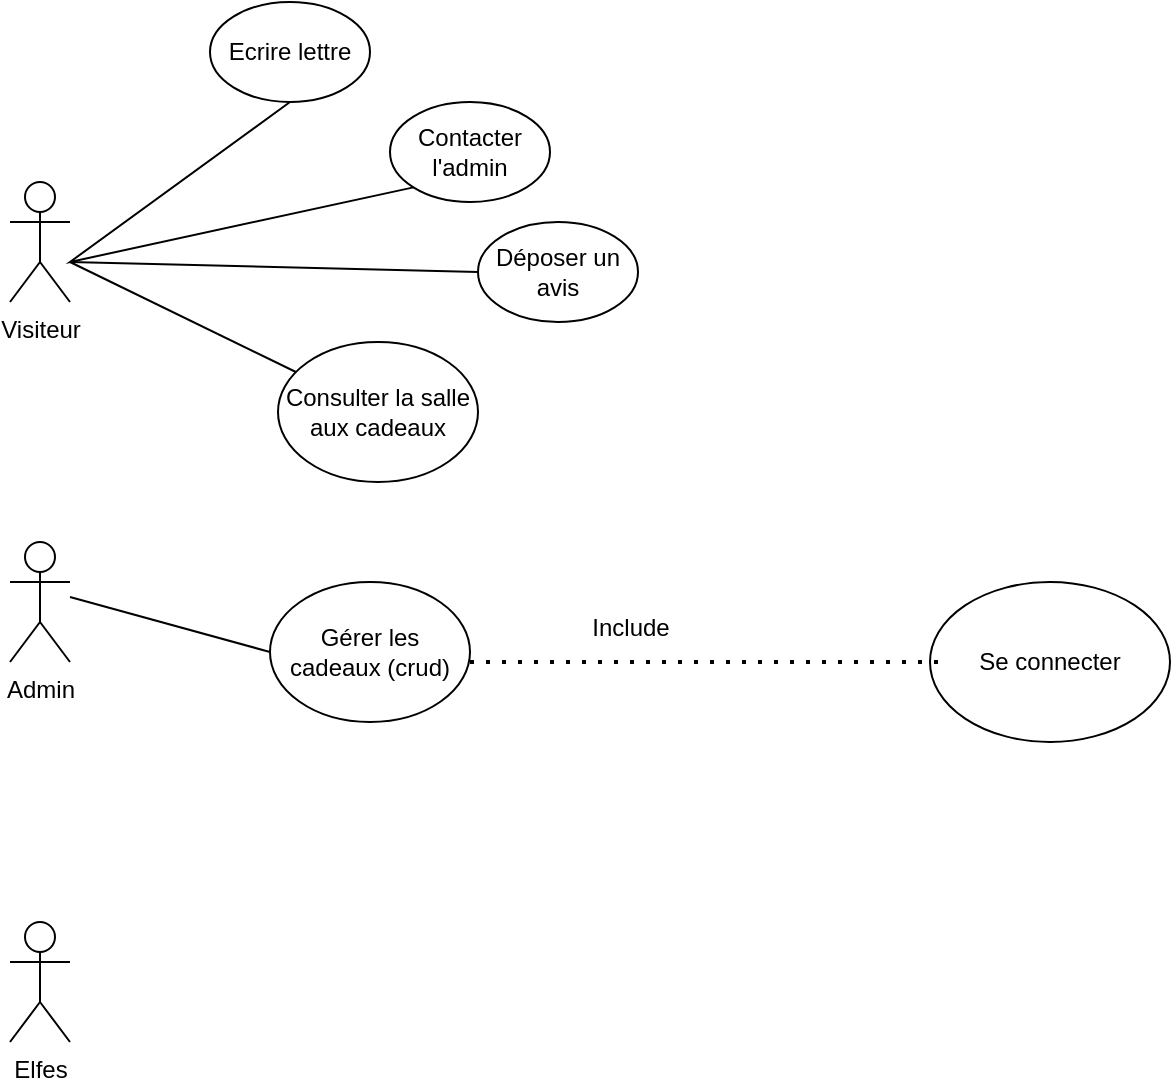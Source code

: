 <mxfile version="22.1.4" type="github">
  <diagram name="Page-1" id="77DxSiG43ZZW7zqOG3Tx">
    <mxGraphModel dx="1434" dy="774" grid="1" gridSize="10" guides="1" tooltips="1" connect="1" arrows="1" fold="1" page="1" pageScale="1" pageWidth="827" pageHeight="1169" math="0" shadow="0">
      <root>
        <mxCell id="0" />
        <mxCell id="1" parent="0" />
        <mxCell id="xfIXeCBis3EV-0ErF68D-1" value="Visiteur" style="shape=umlActor;verticalLabelPosition=bottom;verticalAlign=top;html=1;outlineConnect=0;" parent="1" vertex="1">
          <mxGeometry x="100" y="130" width="30" height="60" as="geometry" />
        </mxCell>
        <mxCell id="xfIXeCBis3EV-0ErF68D-4" value="Admin" style="shape=umlActor;verticalLabelPosition=bottom;verticalAlign=top;html=1;outlineConnect=0;" parent="1" vertex="1">
          <mxGeometry x="100" y="310" width="30" height="60" as="geometry" />
        </mxCell>
        <mxCell id="xfIXeCBis3EV-0ErF68D-6" value="Elfes" style="shape=umlActor;verticalLabelPosition=bottom;verticalAlign=top;html=1;outlineConnect=0;" parent="1" vertex="1">
          <mxGeometry x="100" y="500" width="30" height="60" as="geometry" />
        </mxCell>
        <mxCell id="xfIXeCBis3EV-0ErF68D-9" value="Se connecter" style="ellipse;whiteSpace=wrap;html=1;" parent="1" vertex="1">
          <mxGeometry x="560" y="330" width="120" height="80" as="geometry" />
        </mxCell>
        <mxCell id="xfIXeCBis3EV-0ErF68D-10" value="Ecrire lettre" style="ellipse;whiteSpace=wrap;html=1;" parent="1" vertex="1">
          <mxGeometry x="200" y="40" width="80" height="50" as="geometry" />
        </mxCell>
        <mxCell id="xfIXeCBis3EV-0ErF68D-11" value="Contacter l&#39;admin" style="ellipse;whiteSpace=wrap;html=1;" parent="1" vertex="1">
          <mxGeometry x="290" y="90" width="80" height="50" as="geometry" />
        </mxCell>
        <mxCell id="xfIXeCBis3EV-0ErF68D-12" value="Déposer un avis" style="ellipse;whiteSpace=wrap;html=1;" parent="1" vertex="1">
          <mxGeometry x="334" y="150" width="80" height="50" as="geometry" />
        </mxCell>
        <mxCell id="xfIXeCBis3EV-0ErF68D-13" value="Consulter la salle aux cadeaux" style="ellipse;whiteSpace=wrap;html=1;" parent="1" vertex="1">
          <mxGeometry x="234" y="210" width="100" height="70" as="geometry" />
        </mxCell>
        <mxCell id="oW2sHTHqcY9tKya_I0AO-1" value="Gérer les cadeaux (crud)" style="ellipse;whiteSpace=wrap;html=1;" vertex="1" parent="1">
          <mxGeometry x="230" y="330" width="100" height="70" as="geometry" />
        </mxCell>
        <mxCell id="oW2sHTHqcY9tKya_I0AO-2" value="" style="endArrow=none;html=1;rounded=0;entryX=0.5;entryY=1;entryDx=0;entryDy=0;exitX=0;exitY=1;exitDx=0;exitDy=0;" edge="1" parent="1" source="xfIXeCBis3EV-0ErF68D-11" target="xfIXeCBis3EV-0ErF68D-10">
          <mxGeometry width="50" height="50" relative="1" as="geometry">
            <mxPoint x="390" y="460" as="sourcePoint" />
            <mxPoint x="440" y="410" as="targetPoint" />
            <Array as="points">
              <mxPoint x="130" y="170" />
            </Array>
          </mxGeometry>
        </mxCell>
        <mxCell id="oW2sHTHqcY9tKya_I0AO-3" value="" style="endArrow=none;html=1;rounded=0;" edge="1" parent="1" source="xfIXeCBis3EV-0ErF68D-13">
          <mxGeometry width="50" height="50" relative="1" as="geometry">
            <mxPoint x="80" y="220" as="sourcePoint" />
            <mxPoint x="130" y="170" as="targetPoint" />
          </mxGeometry>
        </mxCell>
        <mxCell id="oW2sHTHqcY9tKya_I0AO-4" value="" style="endArrow=none;html=1;rounded=0;entryX=0;entryY=0.5;entryDx=0;entryDy=0;" edge="1" parent="1" target="xfIXeCBis3EV-0ErF68D-12">
          <mxGeometry width="50" height="50" relative="1" as="geometry">
            <mxPoint x="130" y="170" as="sourcePoint" />
            <mxPoint x="180" y="120" as="targetPoint" />
          </mxGeometry>
        </mxCell>
        <mxCell id="oW2sHTHqcY9tKya_I0AO-5" value="" style="endArrow=none;html=1;rounded=0;exitX=0;exitY=0.5;exitDx=0;exitDy=0;" edge="1" parent="1" source="oW2sHTHqcY9tKya_I0AO-1">
          <mxGeometry width="50" height="50" relative="1" as="geometry">
            <mxPoint x="243" y="392.5" as="sourcePoint" />
            <mxPoint x="130" y="337.5" as="targetPoint" />
          </mxGeometry>
        </mxCell>
        <mxCell id="oW2sHTHqcY9tKya_I0AO-7" value="" style="endArrow=none;dashed=1;html=1;dashPattern=1 3;strokeWidth=2;rounded=0;" edge="1" parent="1">
          <mxGeometry width="50" height="50" relative="1" as="geometry">
            <mxPoint x="330" y="370" as="sourcePoint" />
            <mxPoint x="570" y="370" as="targetPoint" />
          </mxGeometry>
        </mxCell>
        <mxCell id="oW2sHTHqcY9tKya_I0AO-8" value="Include" style="text;html=1;align=center;verticalAlign=middle;resizable=0;points=[];autosize=1;strokeColor=none;fillColor=none;" vertex="1" parent="1">
          <mxGeometry x="380" y="338" width="60" height="30" as="geometry" />
        </mxCell>
      </root>
    </mxGraphModel>
  </diagram>
</mxfile>
